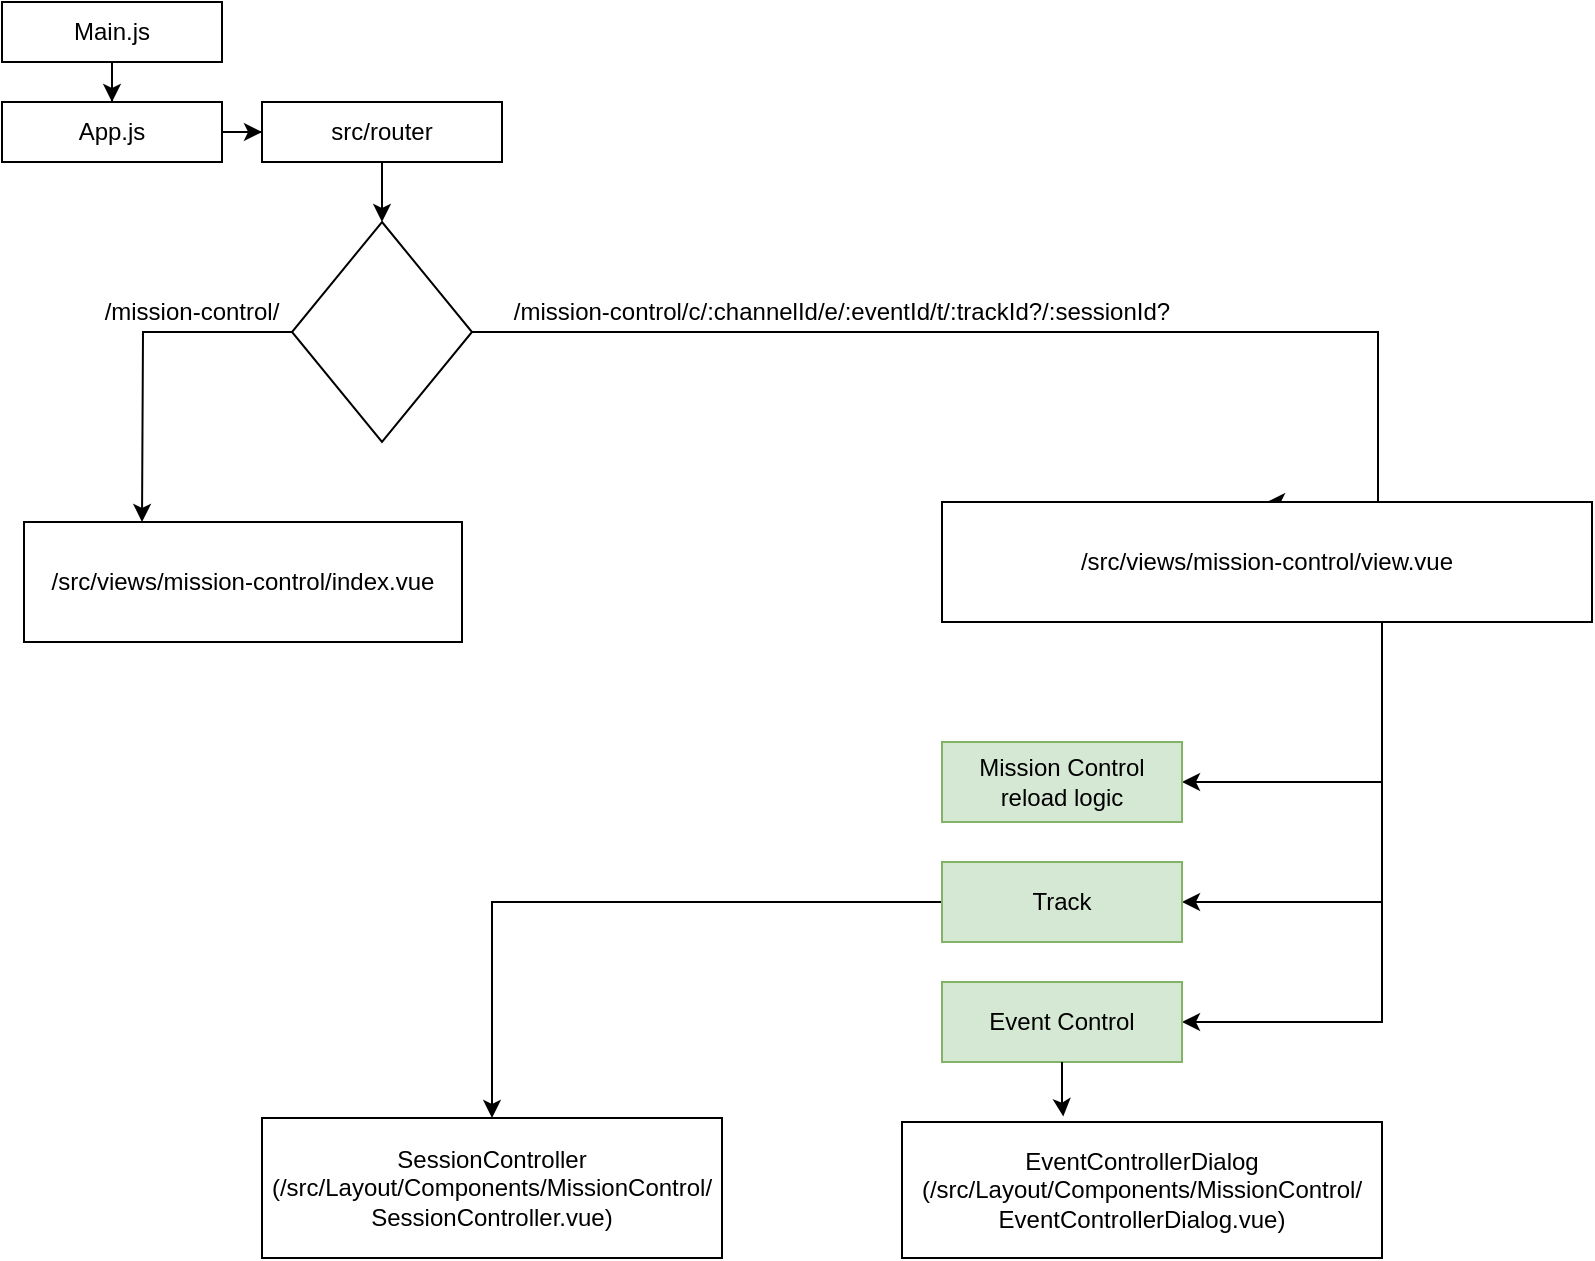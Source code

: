 <mxfile version="26.1.2">
  <diagram name="Page-1" id="d69pLQotTY_AekZZZo8l">
    <mxGraphModel dx="1062" dy="665" grid="1" gridSize="10" guides="1" tooltips="1" connect="1" arrows="1" fold="1" page="1" pageScale="1" pageWidth="827" pageHeight="1169" math="0" shadow="0">
      <root>
        <mxCell id="0" />
        <mxCell id="1" parent="0" />
        <mxCell id="tHQHfzf1FzXZG5griDS2-6" style="edgeStyle=orthogonalEdgeStyle;rounded=0;orthogonalLoop=1;jettySize=auto;html=1;entryX=0.5;entryY=0;entryDx=0;entryDy=0;" edge="1" parent="1" source="tHQHfzf1FzXZG5griDS2-1" target="tHQHfzf1FzXZG5griDS2-5">
          <mxGeometry relative="1" as="geometry" />
        </mxCell>
        <mxCell id="tHQHfzf1FzXZG5griDS2-1" value="Main.js" style="rounded=0;whiteSpace=wrap;html=1;" vertex="1" parent="1">
          <mxGeometry x="10" y="10" width="110" height="30" as="geometry" />
        </mxCell>
        <mxCell id="tHQHfzf1FzXZG5griDS2-2" style="edgeStyle=orthogonalEdgeStyle;rounded=0;orthogonalLoop=1;jettySize=auto;html=1;exitX=0.5;exitY=1;exitDx=0;exitDy=0;" edge="1" parent="1" source="tHQHfzf1FzXZG5griDS2-1" target="tHQHfzf1FzXZG5griDS2-1">
          <mxGeometry relative="1" as="geometry" />
        </mxCell>
        <mxCell id="tHQHfzf1FzXZG5griDS2-7" style="edgeStyle=orthogonalEdgeStyle;rounded=0;orthogonalLoop=1;jettySize=auto;html=1;" edge="1" parent="1" source="tHQHfzf1FzXZG5griDS2-5" target="tHQHfzf1FzXZG5griDS2-8">
          <mxGeometry relative="1" as="geometry">
            <mxPoint x="200" y="75" as="targetPoint" />
          </mxGeometry>
        </mxCell>
        <mxCell id="tHQHfzf1FzXZG5griDS2-5" value="App.js" style="whiteSpace=wrap;html=1;" vertex="1" parent="1">
          <mxGeometry x="10" y="60" width="110" height="30" as="geometry" />
        </mxCell>
        <mxCell id="tHQHfzf1FzXZG5griDS2-9" style="edgeStyle=orthogonalEdgeStyle;rounded=0;orthogonalLoop=1;jettySize=auto;html=1;entryX=0.5;entryY=0;entryDx=0;entryDy=0;" edge="1" parent="1" source="tHQHfzf1FzXZG5griDS2-8" target="tHQHfzf1FzXZG5griDS2-10">
          <mxGeometry relative="1" as="geometry">
            <mxPoint x="300" y="75" as="targetPoint" />
          </mxGeometry>
        </mxCell>
        <mxCell id="tHQHfzf1FzXZG5griDS2-8" value="src/router" style="rounded=0;whiteSpace=wrap;html=1;" vertex="1" parent="1">
          <mxGeometry x="140" y="60" width="120" height="30" as="geometry" />
        </mxCell>
        <mxCell id="tHQHfzf1FzXZG5griDS2-11" style="edgeStyle=orthogonalEdgeStyle;rounded=0;orthogonalLoop=1;jettySize=auto;html=1;exitX=0.5;exitY=1;exitDx=0;exitDy=0;" edge="1" parent="1" source="tHQHfzf1FzXZG5griDS2-10">
          <mxGeometry relative="1" as="geometry">
            <mxPoint x="199.818" y="210" as="targetPoint" />
          </mxGeometry>
        </mxCell>
        <mxCell id="tHQHfzf1FzXZG5griDS2-12" style="edgeStyle=orthogonalEdgeStyle;rounded=0;orthogonalLoop=1;jettySize=auto;html=1;" edge="1" parent="1" source="tHQHfzf1FzXZG5griDS2-10">
          <mxGeometry relative="1" as="geometry">
            <mxPoint x="80" y="270" as="targetPoint" />
          </mxGeometry>
        </mxCell>
        <mxCell id="tHQHfzf1FzXZG5griDS2-13" style="edgeStyle=orthogonalEdgeStyle;rounded=0;orthogonalLoop=1;jettySize=auto;html=1;entryX=0.5;entryY=0;entryDx=0;entryDy=0;" edge="1" parent="1" source="tHQHfzf1FzXZG5griDS2-10" target="tHQHfzf1FzXZG5griDS2-17">
          <mxGeometry relative="1" as="geometry">
            <mxPoint x="560" y="260" as="targetPoint" />
            <Array as="points">
              <mxPoint x="698" y="175" />
              <mxPoint x="698" y="260" />
            </Array>
          </mxGeometry>
        </mxCell>
        <mxCell id="tHQHfzf1FzXZG5griDS2-10" value="" style="rhombus;whiteSpace=wrap;html=1;" vertex="1" parent="1">
          <mxGeometry x="155" y="120" width="90" height="110" as="geometry" />
        </mxCell>
        <mxCell id="tHQHfzf1FzXZG5griDS2-14" value="/mission-control/" style="text;strokeColor=none;align=center;fillColor=none;html=1;verticalAlign=middle;whiteSpace=wrap;rounded=0;" vertex="1" parent="1">
          <mxGeometry x="60" y="150" width="90" height="30" as="geometry" />
        </mxCell>
        <mxCell id="tHQHfzf1FzXZG5griDS2-15" value="/mission-control/c/:channelId/e/:eventId/t/:trackId?/:sessionId?" style="text;strokeColor=none;align=center;fillColor=none;html=1;verticalAlign=middle;whiteSpace=wrap;rounded=0;" vertex="1" parent="1">
          <mxGeometry x="245" y="150" width="370" height="30" as="geometry" />
        </mxCell>
        <mxCell id="tHQHfzf1FzXZG5griDS2-16" value="/src/views/mission-control/index.vue" style="rounded=0;whiteSpace=wrap;html=1;" vertex="1" parent="1">
          <mxGeometry x="21" y="270" width="219" height="60" as="geometry" />
        </mxCell>
        <mxCell id="tHQHfzf1FzXZG5griDS2-31" style="edgeStyle=orthogonalEdgeStyle;rounded=0;orthogonalLoop=1;jettySize=auto;html=1;entryX=1;entryY=0.5;entryDx=0;entryDy=0;" edge="1" parent="1" source="tHQHfzf1FzXZG5griDS2-17" target="tHQHfzf1FzXZG5griDS2-26">
          <mxGeometry relative="1" as="geometry">
            <Array as="points">
              <mxPoint x="700" y="520" />
            </Array>
          </mxGeometry>
        </mxCell>
        <mxCell id="tHQHfzf1FzXZG5griDS2-17" value="/src/views/mission-control/view.vue" style="rounded=0;whiteSpace=wrap;html=1;" vertex="1" parent="1">
          <mxGeometry x="480" y="260" width="325" height="60" as="geometry" />
        </mxCell>
        <mxCell id="tHQHfzf1FzXZG5griDS2-19" value="" style="endArrow=classic;html=1;rounded=0;" edge="1" parent="1">
          <mxGeometry width="50" height="50" relative="1" as="geometry">
            <mxPoint x="700" y="400" as="sourcePoint" />
            <mxPoint x="600" y="400" as="targetPoint" />
            <Array as="points">
              <mxPoint x="680" y="400" />
            </Array>
          </mxGeometry>
        </mxCell>
        <mxCell id="tHQHfzf1FzXZG5griDS2-21" value="" style="endArrow=classic;html=1;rounded=0;" edge="1" parent="1">
          <mxGeometry width="50" height="50" relative="1" as="geometry">
            <mxPoint x="700" y="460" as="sourcePoint" />
            <mxPoint x="600" y="460" as="targetPoint" />
            <Array as="points">
              <mxPoint x="680" y="460" />
            </Array>
          </mxGeometry>
        </mxCell>
        <mxCell id="tHQHfzf1FzXZG5griDS2-22" value="Mission Control reload logic" style="rounded=0;whiteSpace=wrap;html=1;fillColor=#d5e8d4;strokeColor=#82b366;" vertex="1" parent="1">
          <mxGeometry x="480" y="380" width="120" height="40" as="geometry" />
        </mxCell>
        <mxCell id="tHQHfzf1FzXZG5griDS2-27" style="edgeStyle=orthogonalEdgeStyle;rounded=0;orthogonalLoop=1;jettySize=auto;html=1;entryX=0.5;entryY=0;entryDx=0;entryDy=0;exitX=0;exitY=0.5;exitDx=0;exitDy=0;" edge="1" parent="1" source="tHQHfzf1FzXZG5griDS2-25" target="tHQHfzf1FzXZG5griDS2-28">
          <mxGeometry relative="1" as="geometry">
            <mxPoint x="360" y="519.55" as="targetPoint" />
            <mxPoint x="450" y="520" as="sourcePoint" />
            <Array as="points">
              <mxPoint x="255" y="460" />
            </Array>
          </mxGeometry>
        </mxCell>
        <mxCell id="tHQHfzf1FzXZG5griDS2-25" value="Track" style="rounded=0;whiteSpace=wrap;html=1;fillColor=#d5e8d4;strokeColor=#82b366;" vertex="1" parent="1">
          <mxGeometry x="480" y="440" width="120" height="40" as="geometry" />
        </mxCell>
        <mxCell id="tHQHfzf1FzXZG5griDS2-26" value="Event Control" style="rounded=0;whiteSpace=wrap;html=1;fillColor=#d5e8d4;strokeColor=#82b366;" vertex="1" parent="1">
          <mxGeometry x="480" y="500" width="120" height="40" as="geometry" />
        </mxCell>
        <mxCell id="tHQHfzf1FzXZG5griDS2-28" value="SessionController&lt;div&gt;(/src/Layout/Components/MissionControl/&lt;/div&gt;&lt;div&gt;SessionController.vue)&lt;/div&gt;" style="rounded=0;whiteSpace=wrap;html=1;" vertex="1" parent="1">
          <mxGeometry x="140" y="568" width="230" height="70" as="geometry" />
        </mxCell>
        <mxCell id="tHQHfzf1FzXZG5griDS2-32" value="EventControllerDialog&lt;div&gt;(/src/Layout/Components/MissionControl/&lt;/div&gt;&lt;div&gt;EventControllerDialog.vue)&lt;/div&gt;" style="rounded=0;whiteSpace=wrap;html=1;" vertex="1" parent="1">
          <mxGeometry x="460" y="570" width="240" height="68" as="geometry" />
        </mxCell>
        <mxCell id="tHQHfzf1FzXZG5griDS2-41" style="edgeStyle=orthogonalEdgeStyle;rounded=0;orthogonalLoop=1;jettySize=auto;html=1;entryX=0.336;entryY=-0.04;entryDx=0;entryDy=0;entryPerimeter=0;" edge="1" parent="1" source="tHQHfzf1FzXZG5griDS2-26" target="tHQHfzf1FzXZG5griDS2-32">
          <mxGeometry relative="1" as="geometry" />
        </mxCell>
      </root>
    </mxGraphModel>
  </diagram>
</mxfile>

